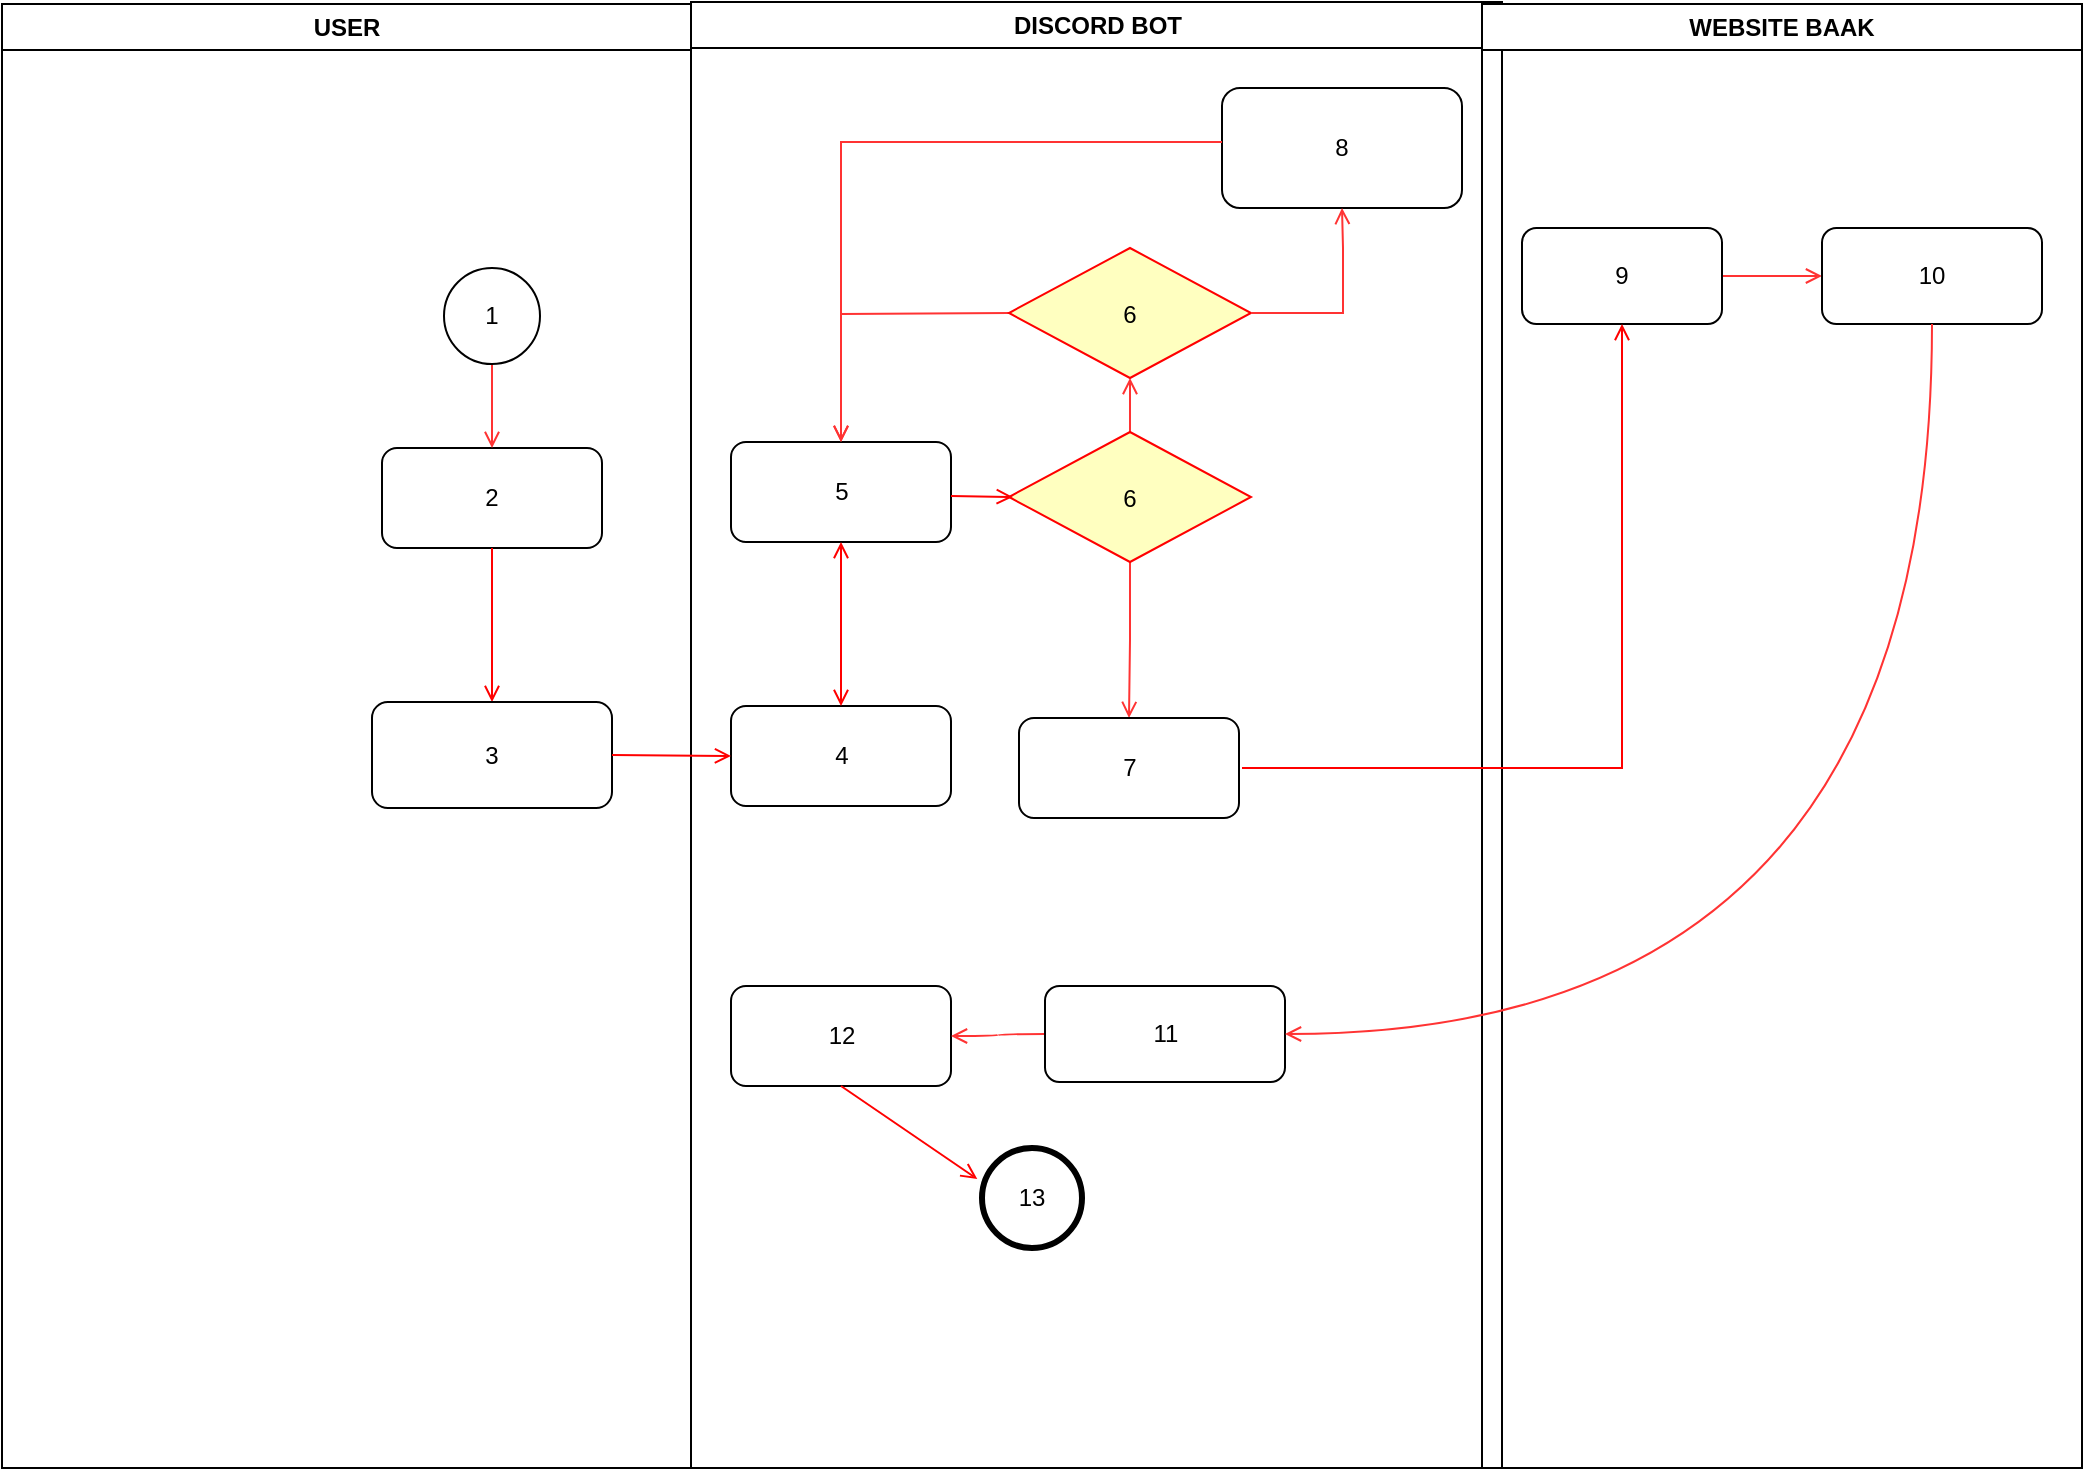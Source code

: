 <mxfile version="20.4.2" type="github">
  <diagram id="2ciFKfZ7ZzHzfvBWZ5C_" name="Page-1">
    <mxGraphModel dx="741" dy="418" grid="1" gridSize="10" guides="1" tooltips="1" connect="1" arrows="1" fold="1" page="1" pageScale="1" pageWidth="850" pageHeight="1100" math="0" shadow="0">
      <root>
        <mxCell id="0" />
        <mxCell id="1" parent="0" />
        <mxCell id="_sUXLbSh4wj3Fm5f3w61-1" value="USER" style="swimlane;whiteSpace=wrap" vertex="1" parent="1">
          <mxGeometry x="100" y="128" width="344.5" height="732" as="geometry" />
        </mxCell>
        <mxCell id="_sUXLbSh4wj3Fm5f3w61-5" value="2" style="rounded=1;whiteSpace=wrap;html=1;" vertex="1" parent="_sUXLbSh4wj3Fm5f3w61-1">
          <mxGeometry x="190" y="222" width="110" height="50" as="geometry" />
        </mxCell>
        <mxCell id="_sUXLbSh4wj3Fm5f3w61-7" value="" style="endArrow=open;strokeColor=#FF0000;endFill=1;rounded=0;entryX=0.5;entryY=0;entryDx=0;entryDy=0;" edge="1" parent="_sUXLbSh4wj3Fm5f3w61-1" source="_sUXLbSh4wj3Fm5f3w61-5" target="_sUXLbSh4wj3Fm5f3w61-8">
          <mxGeometry relative="1" as="geometry">
            <mxPoint x="115" y="325" as="targetPoint" />
          </mxGeometry>
        </mxCell>
        <mxCell id="_sUXLbSh4wj3Fm5f3w61-8" value="3" style="rounded=1;whiteSpace=wrap;html=1;" vertex="1" parent="_sUXLbSh4wj3Fm5f3w61-1">
          <mxGeometry x="185" y="349" width="120" height="53" as="geometry" />
        </mxCell>
        <mxCell id="_sUXLbSh4wj3Fm5f3w61-51" style="edgeStyle=orthogonalEdgeStyle;rounded=0;orthogonalLoop=1;jettySize=auto;html=1;entryX=0.5;entryY=0;entryDx=0;entryDy=0;strokeColor=#FF3333;endArrow=open;endFill=0;" edge="1" parent="_sUXLbSh4wj3Fm5f3w61-1" source="_sUXLbSh4wj3Fm5f3w61-50" target="_sUXLbSh4wj3Fm5f3w61-5">
          <mxGeometry relative="1" as="geometry" />
        </mxCell>
        <mxCell id="_sUXLbSh4wj3Fm5f3w61-50" value="1" style="ellipse;whiteSpace=wrap;html=1;aspect=fixed;strokeWidth=1;" vertex="1" parent="_sUXLbSh4wj3Fm5f3w61-1">
          <mxGeometry x="221" y="132" width="48" height="48" as="geometry" />
        </mxCell>
        <mxCell id="_sUXLbSh4wj3Fm5f3w61-10" value="DISCORD BOT" style="swimlane;whiteSpace=wrap" vertex="1" parent="1">
          <mxGeometry x="444.5" y="127" width="405.5" height="733" as="geometry" />
        </mxCell>
        <mxCell id="_sUXLbSh4wj3Fm5f3w61-14" value="5" style="rounded=1;whiteSpace=wrap;html=1;" vertex="1" parent="_sUXLbSh4wj3Fm5f3w61-10">
          <mxGeometry x="20" y="220" width="110" height="50" as="geometry" />
        </mxCell>
        <mxCell id="_sUXLbSh4wj3Fm5f3w61-16" value="4" style="rounded=1;whiteSpace=wrap;html=1;" vertex="1" parent="_sUXLbSh4wj3Fm5f3w61-10">
          <mxGeometry x="20" y="352" width="110" height="50" as="geometry" />
        </mxCell>
        <mxCell id="_sUXLbSh4wj3Fm5f3w61-17" value="" style="endArrow=open;strokeColor=#FF0000;endFill=1;rounded=0;startArrow=open;startFill=0;" edge="1" parent="_sUXLbSh4wj3Fm5f3w61-10" source="_sUXLbSh4wj3Fm5f3w61-14" target="_sUXLbSh4wj3Fm5f3w61-16">
          <mxGeometry relative="1" as="geometry" />
        </mxCell>
        <mxCell id="_sUXLbSh4wj3Fm5f3w61-47" style="edgeStyle=orthogonalEdgeStyle;rounded=0;orthogonalLoop=1;jettySize=auto;html=1;entryX=0.5;entryY=0;entryDx=0;entryDy=0;strokeColor=#FF3333;endArrow=open;endFill=0;" edge="1" parent="_sUXLbSh4wj3Fm5f3w61-10" source="_sUXLbSh4wj3Fm5f3w61-18" target="_sUXLbSh4wj3Fm5f3w61-24">
          <mxGeometry relative="1" as="geometry" />
        </mxCell>
        <mxCell id="_sUXLbSh4wj3Fm5f3w61-58" value="" style="edgeStyle=orthogonalEdgeStyle;rounded=0;orthogonalLoop=1;jettySize=auto;html=1;strokeColor=#FF3333;endArrow=open;endFill=0;" edge="1" parent="_sUXLbSh4wj3Fm5f3w61-10" source="_sUXLbSh4wj3Fm5f3w61-18" target="_sUXLbSh4wj3Fm5f3w61-57">
          <mxGeometry relative="1" as="geometry" />
        </mxCell>
        <mxCell id="_sUXLbSh4wj3Fm5f3w61-18" value="6" style="rhombus;fillColor=#ffffc0;strokeColor=#ff0000;fontSize=12;" vertex="1" parent="_sUXLbSh4wj3Fm5f3w61-10">
          <mxGeometry x="159" y="215" width="121" height="65" as="geometry" />
        </mxCell>
        <mxCell id="_sUXLbSh4wj3Fm5f3w61-21" value="" style="endArrow=open;strokeColor=#FF0000;endFill=1;rounded=0" edge="1" parent="_sUXLbSh4wj3Fm5f3w61-10">
          <mxGeometry relative="1" as="geometry">
            <mxPoint x="130" y="246.952" as="sourcePoint" />
            <mxPoint x="160.888" y="247.486" as="targetPoint" />
          </mxGeometry>
        </mxCell>
        <mxCell id="_sUXLbSh4wj3Fm5f3w61-24" value="7" style="rounded=1;whiteSpace=wrap;html=1;" vertex="1" parent="_sUXLbSh4wj3Fm5f3w61-10">
          <mxGeometry x="164" y="358" width="110" height="50" as="geometry" />
        </mxCell>
        <mxCell id="_sUXLbSh4wj3Fm5f3w61-28" value="12" style="rounded=1;whiteSpace=wrap;html=1;" vertex="1" parent="_sUXLbSh4wj3Fm5f3w61-10">
          <mxGeometry x="20" y="492" width="110" height="50" as="geometry" />
        </mxCell>
        <mxCell id="_sUXLbSh4wj3Fm5f3w61-30" value="" style="endArrow=open;strokeColor=#FF0000;endFill=1;rounded=0;exitX=0.5;exitY=1;exitDx=0;exitDy=0;" edge="1" parent="_sUXLbSh4wj3Fm5f3w61-10" source="_sUXLbSh4wj3Fm5f3w61-28">
          <mxGeometry relative="1" as="geometry">
            <mxPoint x="143.139" y="588.502" as="targetPoint" />
          </mxGeometry>
        </mxCell>
        <mxCell id="_sUXLbSh4wj3Fm5f3w61-31" value="" style="edgeStyle=orthogonalEdgeStyle;curved=1;rounded=0;orthogonalLoop=1;jettySize=auto;html=1;endArrow=open;endFill=0;strokeColor=#FF3333;" edge="1" parent="_sUXLbSh4wj3Fm5f3w61-10" source="_sUXLbSh4wj3Fm5f3w61-32" target="_sUXLbSh4wj3Fm5f3w61-28">
          <mxGeometry relative="1" as="geometry" />
        </mxCell>
        <mxCell id="_sUXLbSh4wj3Fm5f3w61-32" value="11" style="rounded=1;whiteSpace=wrap;html=1;" vertex="1" parent="_sUXLbSh4wj3Fm5f3w61-10">
          <mxGeometry x="177" y="492" width="120" height="48" as="geometry" />
        </mxCell>
        <mxCell id="_sUXLbSh4wj3Fm5f3w61-49" value="13" style="ellipse;whiteSpace=wrap;html=1;aspect=fixed;strokeWidth=3;" vertex="1" parent="_sUXLbSh4wj3Fm5f3w61-10">
          <mxGeometry x="145.5" y="573" width="50" height="50" as="geometry" />
        </mxCell>
        <mxCell id="_sUXLbSh4wj3Fm5f3w61-52" value="8" style="rounded=1;whiteSpace=wrap;html=1;strokeWidth=1;" vertex="1" parent="_sUXLbSh4wj3Fm5f3w61-10">
          <mxGeometry x="265.5" y="43" width="120" height="60" as="geometry" />
        </mxCell>
        <mxCell id="_sUXLbSh4wj3Fm5f3w61-60" style="edgeStyle=orthogonalEdgeStyle;rounded=0;orthogonalLoop=1;jettySize=auto;html=1;entryX=0.5;entryY=0;entryDx=0;entryDy=0;strokeColor=#FF3333;endArrow=open;endFill=0;" edge="1" parent="_sUXLbSh4wj3Fm5f3w61-10" target="_sUXLbSh4wj3Fm5f3w61-14">
          <mxGeometry relative="1" as="geometry">
            <mxPoint x="158.998" y="155.504" as="sourcePoint" />
            <mxPoint x="74.99" y="220" as="targetPoint" />
          </mxGeometry>
        </mxCell>
        <mxCell id="_sUXLbSh4wj3Fm5f3w61-57" value="6" style="rhombus;fillColor=#ffffc0;strokeColor=#ff0000;fontSize=12;" vertex="1" parent="_sUXLbSh4wj3Fm5f3w61-10">
          <mxGeometry x="159" y="123" width="121" height="65" as="geometry" />
        </mxCell>
        <mxCell id="_sUXLbSh4wj3Fm5f3w61-59" style="edgeStyle=orthogonalEdgeStyle;rounded=0;orthogonalLoop=1;jettySize=auto;html=1;strokeColor=#FF3333;endArrow=open;endFill=0;entryX=0.5;entryY=1;entryDx=0;entryDy=0;" edge="1" parent="_sUXLbSh4wj3Fm5f3w61-10" source="_sUXLbSh4wj3Fm5f3w61-57" target="_sUXLbSh4wj3Fm5f3w61-52">
          <mxGeometry relative="1" as="geometry">
            <mxPoint x="325.5" y="123" as="targetPoint" />
            <Array as="points">
              <mxPoint x="326" y="155" />
              <mxPoint x="326" y="123" />
            </Array>
          </mxGeometry>
        </mxCell>
        <mxCell id="_sUXLbSh4wj3Fm5f3w61-33" value="WEBSITE BAAK" style="swimlane;whiteSpace=wrap" vertex="1" parent="1">
          <mxGeometry x="840" y="128" width="300" height="732" as="geometry" />
        </mxCell>
        <mxCell id="_sUXLbSh4wj3Fm5f3w61-34" value="" style="edgeStyle=orthogonalEdgeStyle;rounded=0;orthogonalLoop=1;jettySize=auto;html=1;fillColor=#f8cecc;strokeColor=#FF3333;endArrow=open;endFill=0;" edge="1" parent="_sUXLbSh4wj3Fm5f3w61-33" source="_sUXLbSh4wj3Fm5f3w61-35" target="_sUXLbSh4wj3Fm5f3w61-36">
          <mxGeometry relative="1" as="geometry" />
        </mxCell>
        <mxCell id="_sUXLbSh4wj3Fm5f3w61-35" value="9" style="rounded=1;whiteSpace=wrap;html=1;" vertex="1" parent="_sUXLbSh4wj3Fm5f3w61-33">
          <mxGeometry x="20" y="112" width="100" height="48" as="geometry" />
        </mxCell>
        <mxCell id="_sUXLbSh4wj3Fm5f3w61-36" value="10" style="rounded=1;whiteSpace=wrap;html=1;" vertex="1" parent="_sUXLbSh4wj3Fm5f3w61-33">
          <mxGeometry x="170" y="112" width="110" height="48" as="geometry" />
        </mxCell>
        <mxCell id="_sUXLbSh4wj3Fm5f3w61-38" style="rounded=0;orthogonalLoop=1;jettySize=auto;html=1;entryX=1;entryY=0.5;entryDx=0;entryDy=0;endArrow=open;endFill=0;strokeColor=#FF3333;exitX=0.5;exitY=1;exitDx=0;exitDy=0;edgeStyle=orthogonalEdgeStyle;curved=1;" edge="1" parent="1" source="_sUXLbSh4wj3Fm5f3w61-36" target="_sUXLbSh4wj3Fm5f3w61-32">
          <mxGeometry relative="1" as="geometry">
            <mxPoint x="990" y="290" as="sourcePoint" />
          </mxGeometry>
        </mxCell>
        <mxCell id="_sUXLbSh4wj3Fm5f3w61-9" value="" style="endArrow=open;strokeColor=#FF0000;endFill=1;rounded=0;exitX=1;exitY=0.5;exitDx=0;exitDy=0;entryX=0;entryY=0.5;entryDx=0;entryDy=0;" edge="1" parent="1" source="_sUXLbSh4wj3Fm5f3w61-8" target="_sUXLbSh4wj3Fm5f3w61-16">
          <mxGeometry relative="1" as="geometry">
            <mxPoint x="330" y="510" as="sourcePoint" />
            <mxPoint x="460" y="510" as="targetPoint" />
          </mxGeometry>
        </mxCell>
        <mxCell id="_sUXLbSh4wj3Fm5f3w61-26" value="" style="edgeStyle=elbowEdgeStyle;elbow=horizontal;strokeColor=#FF0000;endArrow=open;endFill=1;rounded=0;entryX=0.5;entryY=1;entryDx=0;entryDy=0;" edge="1" parent="1" target="_sUXLbSh4wj3Fm5f3w61-35">
          <mxGeometry width="100" height="100" relative="1" as="geometry">
            <mxPoint x="720" y="510" as="sourcePoint" />
            <mxPoint x="724.5" y="571.5" as="targetPoint" />
            <Array as="points">
              <mxPoint x="910" y="420" />
              <mxPoint x="830.5" y="560" />
              <mxPoint x="830.5" y="560" />
              <mxPoint x="830.5" y="560" />
              <mxPoint x="830.5" y="490" />
            </Array>
          </mxGeometry>
        </mxCell>
        <mxCell id="_sUXLbSh4wj3Fm5f3w61-61" style="edgeStyle=orthogonalEdgeStyle;rounded=0;orthogonalLoop=1;jettySize=auto;html=1;strokeColor=#FF3333;endArrow=open;endFill=0;entryX=0.5;entryY=0;entryDx=0;entryDy=0;" edge="1" parent="1" target="_sUXLbSh4wj3Fm5f3w61-14">
          <mxGeometry relative="1" as="geometry">
            <mxPoint x="520" y="340" as="targetPoint" />
            <mxPoint x="710" y="197" as="sourcePoint" />
            <Array as="points">
              <mxPoint x="519" y="197" />
            </Array>
          </mxGeometry>
        </mxCell>
      </root>
    </mxGraphModel>
  </diagram>
</mxfile>
